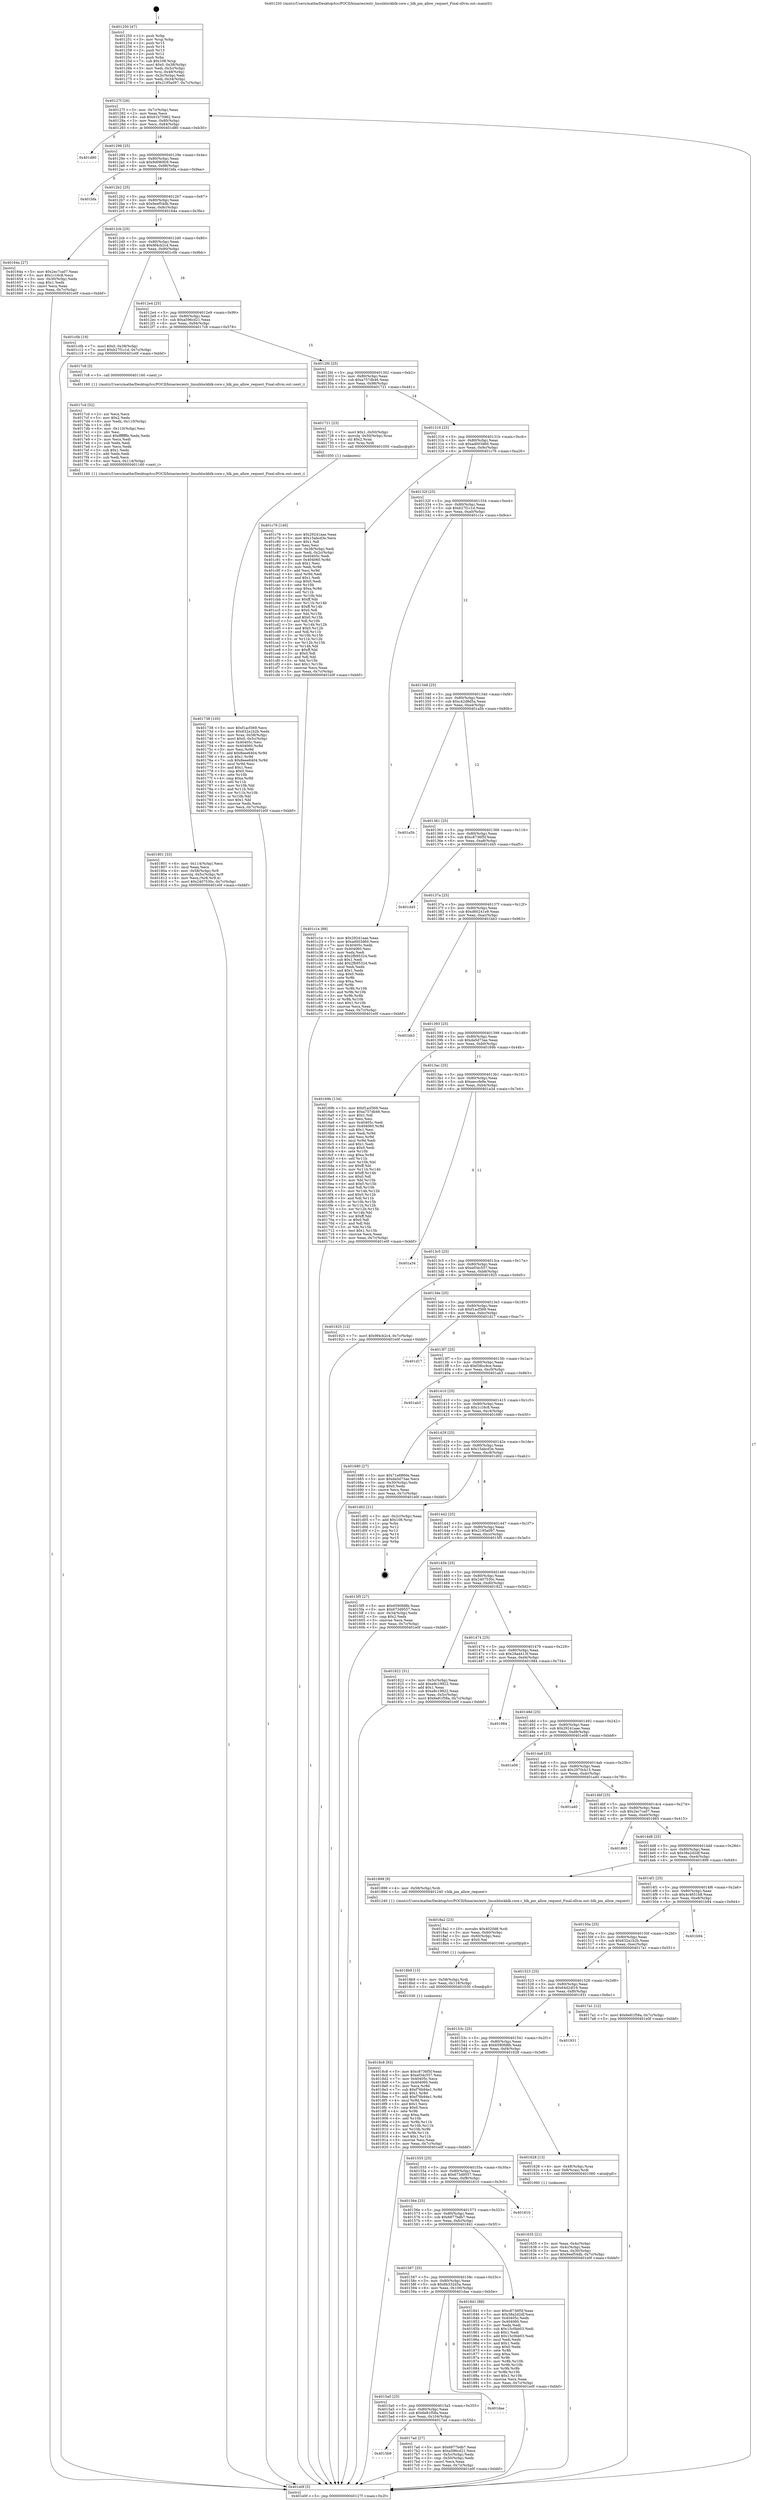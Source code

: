 digraph "0x401250" {
  label = "0x401250 (/mnt/c/Users/mathe/Desktop/tcc/POCII/binaries/extr_linuxblockblk-core.c_blk_pm_allow_request_Final-ollvm.out::main(0))"
  labelloc = "t"
  node[shape=record]

  Entry [label="",width=0.3,height=0.3,shape=circle,fillcolor=black,style=filled]
  "0x40127f" [label="{
     0x40127f [26]\l
     | [instrs]\l
     &nbsp;&nbsp;0x40127f \<+3\>: mov -0x7c(%rbp),%eax\l
     &nbsp;&nbsp;0x401282 \<+2\>: mov %eax,%ecx\l
     &nbsp;&nbsp;0x401284 \<+6\>: sub $0x91b75962,%ecx\l
     &nbsp;&nbsp;0x40128a \<+3\>: mov %eax,-0x80(%rbp)\l
     &nbsp;&nbsp;0x40128d \<+6\>: mov %ecx,-0x84(%rbp)\l
     &nbsp;&nbsp;0x401293 \<+6\>: je 0000000000401d80 \<main+0xb30\>\l
  }"]
  "0x401d80" [label="{
     0x401d80\l
  }", style=dashed]
  "0x401299" [label="{
     0x401299 [25]\l
     | [instrs]\l
     &nbsp;&nbsp;0x401299 \<+5\>: jmp 000000000040129e \<main+0x4e\>\l
     &nbsp;&nbsp;0x40129e \<+3\>: mov -0x80(%rbp),%eax\l
     &nbsp;&nbsp;0x4012a1 \<+5\>: sub $0x9d080fc9,%eax\l
     &nbsp;&nbsp;0x4012a6 \<+6\>: mov %eax,-0x88(%rbp)\l
     &nbsp;&nbsp;0x4012ac \<+6\>: je 0000000000401bfa \<main+0x9aa\>\l
  }"]
  Exit [label="",width=0.3,height=0.3,shape=circle,fillcolor=black,style=filled,peripheries=2]
  "0x401bfa" [label="{
     0x401bfa\l
  }", style=dashed]
  "0x4012b2" [label="{
     0x4012b2 [25]\l
     | [instrs]\l
     &nbsp;&nbsp;0x4012b2 \<+5\>: jmp 00000000004012b7 \<main+0x67\>\l
     &nbsp;&nbsp;0x4012b7 \<+3\>: mov -0x80(%rbp),%eax\l
     &nbsp;&nbsp;0x4012ba \<+5\>: sub $0x9eef54db,%eax\l
     &nbsp;&nbsp;0x4012bf \<+6\>: mov %eax,-0x8c(%rbp)\l
     &nbsp;&nbsp;0x4012c5 \<+6\>: je 000000000040164a \<main+0x3fa\>\l
  }"]
  "0x4018c8" [label="{
     0x4018c8 [93]\l
     | [instrs]\l
     &nbsp;&nbsp;0x4018c8 \<+5\>: mov $0xc8736f5f,%eax\l
     &nbsp;&nbsp;0x4018cd \<+5\>: mov $0xef34c557,%esi\l
     &nbsp;&nbsp;0x4018d2 \<+7\>: mov 0x40405c,%ecx\l
     &nbsp;&nbsp;0x4018d9 \<+7\>: mov 0x404060,%edx\l
     &nbsp;&nbsp;0x4018e0 \<+3\>: mov %ecx,%r8d\l
     &nbsp;&nbsp;0x4018e3 \<+7\>: sub $0xf76b94e1,%r8d\l
     &nbsp;&nbsp;0x4018ea \<+4\>: sub $0x1,%r8d\l
     &nbsp;&nbsp;0x4018ee \<+7\>: add $0xf76b94e1,%r8d\l
     &nbsp;&nbsp;0x4018f5 \<+4\>: imul %r8d,%ecx\l
     &nbsp;&nbsp;0x4018f9 \<+3\>: and $0x1,%ecx\l
     &nbsp;&nbsp;0x4018fc \<+3\>: cmp $0x0,%ecx\l
     &nbsp;&nbsp;0x4018ff \<+4\>: sete %r9b\l
     &nbsp;&nbsp;0x401903 \<+3\>: cmp $0xa,%edx\l
     &nbsp;&nbsp;0x401906 \<+4\>: setl %r10b\l
     &nbsp;&nbsp;0x40190a \<+3\>: mov %r9b,%r11b\l
     &nbsp;&nbsp;0x40190d \<+3\>: and %r10b,%r11b\l
     &nbsp;&nbsp;0x401910 \<+3\>: xor %r10b,%r9b\l
     &nbsp;&nbsp;0x401913 \<+3\>: or %r9b,%r11b\l
     &nbsp;&nbsp;0x401916 \<+4\>: test $0x1,%r11b\l
     &nbsp;&nbsp;0x40191a \<+3\>: cmovne %esi,%eax\l
     &nbsp;&nbsp;0x40191d \<+3\>: mov %eax,-0x7c(%rbp)\l
     &nbsp;&nbsp;0x401920 \<+5\>: jmp 0000000000401e0f \<main+0xbbf\>\l
  }"]
  "0x40164a" [label="{
     0x40164a [27]\l
     | [instrs]\l
     &nbsp;&nbsp;0x40164a \<+5\>: mov $0x2ec7ca07,%eax\l
     &nbsp;&nbsp;0x40164f \<+5\>: mov $0x1c16c8,%ecx\l
     &nbsp;&nbsp;0x401654 \<+3\>: mov -0x30(%rbp),%edx\l
     &nbsp;&nbsp;0x401657 \<+3\>: cmp $0x1,%edx\l
     &nbsp;&nbsp;0x40165a \<+3\>: cmovl %ecx,%eax\l
     &nbsp;&nbsp;0x40165d \<+3\>: mov %eax,-0x7c(%rbp)\l
     &nbsp;&nbsp;0x401660 \<+5\>: jmp 0000000000401e0f \<main+0xbbf\>\l
  }"]
  "0x4012cb" [label="{
     0x4012cb [25]\l
     | [instrs]\l
     &nbsp;&nbsp;0x4012cb \<+5\>: jmp 00000000004012d0 \<main+0x80\>\l
     &nbsp;&nbsp;0x4012d0 \<+3\>: mov -0x80(%rbp),%eax\l
     &nbsp;&nbsp;0x4012d3 \<+5\>: sub $0x9f4cb2c4,%eax\l
     &nbsp;&nbsp;0x4012d8 \<+6\>: mov %eax,-0x90(%rbp)\l
     &nbsp;&nbsp;0x4012de \<+6\>: je 0000000000401c0b \<main+0x9bb\>\l
  }"]
  "0x4018b9" [label="{
     0x4018b9 [15]\l
     | [instrs]\l
     &nbsp;&nbsp;0x4018b9 \<+4\>: mov -0x58(%rbp),%rdi\l
     &nbsp;&nbsp;0x4018bd \<+6\>: mov %eax,-0x118(%rbp)\l
     &nbsp;&nbsp;0x4018c3 \<+5\>: call 0000000000401030 \<free@plt\>\l
     | [calls]\l
     &nbsp;&nbsp;0x401030 \{1\} (unknown)\l
  }"]
  "0x401c0b" [label="{
     0x401c0b [19]\l
     | [instrs]\l
     &nbsp;&nbsp;0x401c0b \<+7\>: movl $0x0,-0x38(%rbp)\l
     &nbsp;&nbsp;0x401c12 \<+7\>: movl $0xb27f1c1d,-0x7c(%rbp)\l
     &nbsp;&nbsp;0x401c19 \<+5\>: jmp 0000000000401e0f \<main+0xbbf\>\l
  }"]
  "0x4012e4" [label="{
     0x4012e4 [25]\l
     | [instrs]\l
     &nbsp;&nbsp;0x4012e4 \<+5\>: jmp 00000000004012e9 \<main+0x99\>\l
     &nbsp;&nbsp;0x4012e9 \<+3\>: mov -0x80(%rbp),%eax\l
     &nbsp;&nbsp;0x4012ec \<+5\>: sub $0xa596cd21,%eax\l
     &nbsp;&nbsp;0x4012f1 \<+6\>: mov %eax,-0x94(%rbp)\l
     &nbsp;&nbsp;0x4012f7 \<+6\>: je 00000000004017c8 \<main+0x578\>\l
  }"]
  "0x4018a2" [label="{
     0x4018a2 [23]\l
     | [instrs]\l
     &nbsp;&nbsp;0x4018a2 \<+10\>: movabs $0x4020d6,%rdi\l
     &nbsp;&nbsp;0x4018ac \<+3\>: mov %eax,-0x60(%rbp)\l
     &nbsp;&nbsp;0x4018af \<+3\>: mov -0x60(%rbp),%esi\l
     &nbsp;&nbsp;0x4018b2 \<+2\>: mov $0x0,%al\l
     &nbsp;&nbsp;0x4018b4 \<+5\>: call 0000000000401040 \<printf@plt\>\l
     | [calls]\l
     &nbsp;&nbsp;0x401040 \{1\} (unknown)\l
  }"]
  "0x4017c8" [label="{
     0x4017c8 [5]\l
     | [instrs]\l
     &nbsp;&nbsp;0x4017c8 \<+5\>: call 0000000000401160 \<next_i\>\l
     | [calls]\l
     &nbsp;&nbsp;0x401160 \{1\} (/mnt/c/Users/mathe/Desktop/tcc/POCII/binaries/extr_linuxblockblk-core.c_blk_pm_allow_request_Final-ollvm.out::next_i)\l
  }"]
  "0x4012fd" [label="{
     0x4012fd [25]\l
     | [instrs]\l
     &nbsp;&nbsp;0x4012fd \<+5\>: jmp 0000000000401302 \<main+0xb2\>\l
     &nbsp;&nbsp;0x401302 \<+3\>: mov -0x80(%rbp),%eax\l
     &nbsp;&nbsp;0x401305 \<+5\>: sub $0xa757db46,%eax\l
     &nbsp;&nbsp;0x40130a \<+6\>: mov %eax,-0x98(%rbp)\l
     &nbsp;&nbsp;0x401310 \<+6\>: je 0000000000401721 \<main+0x4d1\>\l
  }"]
  "0x401801" [label="{
     0x401801 [33]\l
     | [instrs]\l
     &nbsp;&nbsp;0x401801 \<+6\>: mov -0x114(%rbp),%ecx\l
     &nbsp;&nbsp;0x401807 \<+3\>: imul %eax,%ecx\l
     &nbsp;&nbsp;0x40180a \<+4\>: mov -0x58(%rbp),%r8\l
     &nbsp;&nbsp;0x40180e \<+4\>: movslq -0x5c(%rbp),%r9\l
     &nbsp;&nbsp;0x401812 \<+4\>: mov %ecx,(%r8,%r9,4)\l
     &nbsp;&nbsp;0x401816 \<+7\>: movl $0x2407530c,-0x7c(%rbp)\l
     &nbsp;&nbsp;0x40181d \<+5\>: jmp 0000000000401e0f \<main+0xbbf\>\l
  }"]
  "0x401721" [label="{
     0x401721 [23]\l
     | [instrs]\l
     &nbsp;&nbsp;0x401721 \<+7\>: movl $0x1,-0x50(%rbp)\l
     &nbsp;&nbsp;0x401728 \<+4\>: movslq -0x50(%rbp),%rax\l
     &nbsp;&nbsp;0x40172c \<+4\>: shl $0x2,%rax\l
     &nbsp;&nbsp;0x401730 \<+3\>: mov %rax,%rdi\l
     &nbsp;&nbsp;0x401733 \<+5\>: call 0000000000401050 \<malloc@plt\>\l
     | [calls]\l
     &nbsp;&nbsp;0x401050 \{1\} (unknown)\l
  }"]
  "0x401316" [label="{
     0x401316 [25]\l
     | [instrs]\l
     &nbsp;&nbsp;0x401316 \<+5\>: jmp 000000000040131b \<main+0xcb\>\l
     &nbsp;&nbsp;0x40131b \<+3\>: mov -0x80(%rbp),%eax\l
     &nbsp;&nbsp;0x40131e \<+5\>: sub $0xad003d60,%eax\l
     &nbsp;&nbsp;0x401323 \<+6\>: mov %eax,-0x9c(%rbp)\l
     &nbsp;&nbsp;0x401329 \<+6\>: je 0000000000401c76 \<main+0xa26\>\l
  }"]
  "0x4017cd" [label="{
     0x4017cd [52]\l
     | [instrs]\l
     &nbsp;&nbsp;0x4017cd \<+2\>: xor %ecx,%ecx\l
     &nbsp;&nbsp;0x4017cf \<+5\>: mov $0x2,%edx\l
     &nbsp;&nbsp;0x4017d4 \<+6\>: mov %edx,-0x110(%rbp)\l
     &nbsp;&nbsp;0x4017da \<+1\>: cltd\l
     &nbsp;&nbsp;0x4017db \<+6\>: mov -0x110(%rbp),%esi\l
     &nbsp;&nbsp;0x4017e1 \<+2\>: idiv %esi\l
     &nbsp;&nbsp;0x4017e3 \<+6\>: imul $0xfffffffe,%edx,%edx\l
     &nbsp;&nbsp;0x4017e9 \<+2\>: mov %ecx,%edi\l
     &nbsp;&nbsp;0x4017eb \<+2\>: sub %edx,%edi\l
     &nbsp;&nbsp;0x4017ed \<+2\>: mov %ecx,%edx\l
     &nbsp;&nbsp;0x4017ef \<+3\>: sub $0x1,%edx\l
     &nbsp;&nbsp;0x4017f2 \<+2\>: add %edx,%edi\l
     &nbsp;&nbsp;0x4017f4 \<+2\>: sub %edi,%ecx\l
     &nbsp;&nbsp;0x4017f6 \<+6\>: mov %ecx,-0x114(%rbp)\l
     &nbsp;&nbsp;0x4017fc \<+5\>: call 0000000000401160 \<next_i\>\l
     | [calls]\l
     &nbsp;&nbsp;0x401160 \{1\} (/mnt/c/Users/mathe/Desktop/tcc/POCII/binaries/extr_linuxblockblk-core.c_blk_pm_allow_request_Final-ollvm.out::next_i)\l
  }"]
  "0x401c76" [label="{
     0x401c76 [140]\l
     | [instrs]\l
     &nbsp;&nbsp;0x401c76 \<+5\>: mov $0x29241aae,%eax\l
     &nbsp;&nbsp;0x401c7b \<+5\>: mov $0x15abcd3e,%ecx\l
     &nbsp;&nbsp;0x401c80 \<+2\>: mov $0x1,%dl\l
     &nbsp;&nbsp;0x401c82 \<+2\>: xor %esi,%esi\l
     &nbsp;&nbsp;0x401c84 \<+3\>: mov -0x38(%rbp),%edi\l
     &nbsp;&nbsp;0x401c87 \<+3\>: mov %edi,-0x2c(%rbp)\l
     &nbsp;&nbsp;0x401c8a \<+7\>: mov 0x40405c,%edi\l
     &nbsp;&nbsp;0x401c91 \<+8\>: mov 0x404060,%r8d\l
     &nbsp;&nbsp;0x401c99 \<+3\>: sub $0x1,%esi\l
     &nbsp;&nbsp;0x401c9c \<+3\>: mov %edi,%r9d\l
     &nbsp;&nbsp;0x401c9f \<+3\>: add %esi,%r9d\l
     &nbsp;&nbsp;0x401ca2 \<+4\>: imul %r9d,%edi\l
     &nbsp;&nbsp;0x401ca6 \<+3\>: and $0x1,%edi\l
     &nbsp;&nbsp;0x401ca9 \<+3\>: cmp $0x0,%edi\l
     &nbsp;&nbsp;0x401cac \<+4\>: sete %r10b\l
     &nbsp;&nbsp;0x401cb0 \<+4\>: cmp $0xa,%r8d\l
     &nbsp;&nbsp;0x401cb4 \<+4\>: setl %r11b\l
     &nbsp;&nbsp;0x401cb8 \<+3\>: mov %r10b,%bl\l
     &nbsp;&nbsp;0x401cbb \<+3\>: xor $0xff,%bl\l
     &nbsp;&nbsp;0x401cbe \<+3\>: mov %r11b,%r14b\l
     &nbsp;&nbsp;0x401cc1 \<+4\>: xor $0xff,%r14b\l
     &nbsp;&nbsp;0x401cc5 \<+3\>: xor $0x0,%dl\l
     &nbsp;&nbsp;0x401cc8 \<+3\>: mov %bl,%r15b\l
     &nbsp;&nbsp;0x401ccb \<+4\>: and $0x0,%r15b\l
     &nbsp;&nbsp;0x401ccf \<+3\>: and %dl,%r10b\l
     &nbsp;&nbsp;0x401cd2 \<+3\>: mov %r14b,%r12b\l
     &nbsp;&nbsp;0x401cd5 \<+4\>: and $0x0,%r12b\l
     &nbsp;&nbsp;0x401cd9 \<+3\>: and %dl,%r11b\l
     &nbsp;&nbsp;0x401cdc \<+3\>: or %r10b,%r15b\l
     &nbsp;&nbsp;0x401cdf \<+3\>: or %r11b,%r12b\l
     &nbsp;&nbsp;0x401ce2 \<+3\>: xor %r12b,%r15b\l
     &nbsp;&nbsp;0x401ce5 \<+3\>: or %r14b,%bl\l
     &nbsp;&nbsp;0x401ce8 \<+3\>: xor $0xff,%bl\l
     &nbsp;&nbsp;0x401ceb \<+3\>: or $0x0,%dl\l
     &nbsp;&nbsp;0x401cee \<+2\>: and %dl,%bl\l
     &nbsp;&nbsp;0x401cf0 \<+3\>: or %bl,%r15b\l
     &nbsp;&nbsp;0x401cf3 \<+4\>: test $0x1,%r15b\l
     &nbsp;&nbsp;0x401cf7 \<+3\>: cmovne %ecx,%eax\l
     &nbsp;&nbsp;0x401cfa \<+3\>: mov %eax,-0x7c(%rbp)\l
     &nbsp;&nbsp;0x401cfd \<+5\>: jmp 0000000000401e0f \<main+0xbbf\>\l
  }"]
  "0x40132f" [label="{
     0x40132f [25]\l
     | [instrs]\l
     &nbsp;&nbsp;0x40132f \<+5\>: jmp 0000000000401334 \<main+0xe4\>\l
     &nbsp;&nbsp;0x401334 \<+3\>: mov -0x80(%rbp),%eax\l
     &nbsp;&nbsp;0x401337 \<+5\>: sub $0xb27f1c1d,%eax\l
     &nbsp;&nbsp;0x40133c \<+6\>: mov %eax,-0xa0(%rbp)\l
     &nbsp;&nbsp;0x401342 \<+6\>: je 0000000000401c1e \<main+0x9ce\>\l
  }"]
  "0x4015b9" [label="{
     0x4015b9\l
  }", style=dashed]
  "0x401c1e" [label="{
     0x401c1e [88]\l
     | [instrs]\l
     &nbsp;&nbsp;0x401c1e \<+5\>: mov $0x29241aae,%eax\l
     &nbsp;&nbsp;0x401c23 \<+5\>: mov $0xad003d60,%ecx\l
     &nbsp;&nbsp;0x401c28 \<+7\>: mov 0x40405c,%edx\l
     &nbsp;&nbsp;0x401c2f \<+7\>: mov 0x404060,%esi\l
     &nbsp;&nbsp;0x401c36 \<+2\>: mov %edx,%edi\l
     &nbsp;&nbsp;0x401c38 \<+6\>: sub $0x2fb95324,%edi\l
     &nbsp;&nbsp;0x401c3e \<+3\>: sub $0x1,%edi\l
     &nbsp;&nbsp;0x401c41 \<+6\>: add $0x2fb95324,%edi\l
     &nbsp;&nbsp;0x401c47 \<+3\>: imul %edi,%edx\l
     &nbsp;&nbsp;0x401c4a \<+3\>: and $0x1,%edx\l
     &nbsp;&nbsp;0x401c4d \<+3\>: cmp $0x0,%edx\l
     &nbsp;&nbsp;0x401c50 \<+4\>: sete %r8b\l
     &nbsp;&nbsp;0x401c54 \<+3\>: cmp $0xa,%esi\l
     &nbsp;&nbsp;0x401c57 \<+4\>: setl %r9b\l
     &nbsp;&nbsp;0x401c5b \<+3\>: mov %r8b,%r10b\l
     &nbsp;&nbsp;0x401c5e \<+3\>: and %r9b,%r10b\l
     &nbsp;&nbsp;0x401c61 \<+3\>: xor %r9b,%r8b\l
     &nbsp;&nbsp;0x401c64 \<+3\>: or %r8b,%r10b\l
     &nbsp;&nbsp;0x401c67 \<+4\>: test $0x1,%r10b\l
     &nbsp;&nbsp;0x401c6b \<+3\>: cmovne %ecx,%eax\l
     &nbsp;&nbsp;0x401c6e \<+3\>: mov %eax,-0x7c(%rbp)\l
     &nbsp;&nbsp;0x401c71 \<+5\>: jmp 0000000000401e0f \<main+0xbbf\>\l
  }"]
  "0x401348" [label="{
     0x401348 [25]\l
     | [instrs]\l
     &nbsp;&nbsp;0x401348 \<+5\>: jmp 000000000040134d \<main+0xfd\>\l
     &nbsp;&nbsp;0x40134d \<+3\>: mov -0x80(%rbp),%eax\l
     &nbsp;&nbsp;0x401350 \<+5\>: sub $0xc42d8d5a,%eax\l
     &nbsp;&nbsp;0x401355 \<+6\>: mov %eax,-0xa4(%rbp)\l
     &nbsp;&nbsp;0x40135b \<+6\>: je 0000000000401a5b \<main+0x80b\>\l
  }"]
  "0x4017ad" [label="{
     0x4017ad [27]\l
     | [instrs]\l
     &nbsp;&nbsp;0x4017ad \<+5\>: mov $0x6877bdb7,%eax\l
     &nbsp;&nbsp;0x4017b2 \<+5\>: mov $0xa596cd21,%ecx\l
     &nbsp;&nbsp;0x4017b7 \<+3\>: mov -0x5c(%rbp),%edx\l
     &nbsp;&nbsp;0x4017ba \<+3\>: cmp -0x50(%rbp),%edx\l
     &nbsp;&nbsp;0x4017bd \<+3\>: cmovl %ecx,%eax\l
     &nbsp;&nbsp;0x4017c0 \<+3\>: mov %eax,-0x7c(%rbp)\l
     &nbsp;&nbsp;0x4017c3 \<+5\>: jmp 0000000000401e0f \<main+0xbbf\>\l
  }"]
  "0x401a5b" [label="{
     0x401a5b\l
  }", style=dashed]
  "0x401361" [label="{
     0x401361 [25]\l
     | [instrs]\l
     &nbsp;&nbsp;0x401361 \<+5\>: jmp 0000000000401366 \<main+0x116\>\l
     &nbsp;&nbsp;0x401366 \<+3\>: mov -0x80(%rbp),%eax\l
     &nbsp;&nbsp;0x401369 \<+5\>: sub $0xc8736f5f,%eax\l
     &nbsp;&nbsp;0x40136e \<+6\>: mov %eax,-0xa8(%rbp)\l
     &nbsp;&nbsp;0x401374 \<+6\>: je 0000000000401d45 \<main+0xaf5\>\l
  }"]
  "0x4015a0" [label="{
     0x4015a0 [25]\l
     | [instrs]\l
     &nbsp;&nbsp;0x4015a0 \<+5\>: jmp 00000000004015a5 \<main+0x355\>\l
     &nbsp;&nbsp;0x4015a5 \<+3\>: mov -0x80(%rbp),%eax\l
     &nbsp;&nbsp;0x4015a8 \<+5\>: sub $0x6e81f58a,%eax\l
     &nbsp;&nbsp;0x4015ad \<+6\>: mov %eax,-0x104(%rbp)\l
     &nbsp;&nbsp;0x4015b3 \<+6\>: je 00000000004017ad \<main+0x55d\>\l
  }"]
  "0x401d45" [label="{
     0x401d45\l
  }", style=dashed]
  "0x40137a" [label="{
     0x40137a [25]\l
     | [instrs]\l
     &nbsp;&nbsp;0x40137a \<+5\>: jmp 000000000040137f \<main+0x12f\>\l
     &nbsp;&nbsp;0x40137f \<+3\>: mov -0x80(%rbp),%eax\l
     &nbsp;&nbsp;0x401382 \<+5\>: sub $0xd60241e9,%eax\l
     &nbsp;&nbsp;0x401387 \<+6\>: mov %eax,-0xac(%rbp)\l
     &nbsp;&nbsp;0x40138d \<+6\>: je 0000000000401bb3 \<main+0x963\>\l
  }"]
  "0x401dae" [label="{
     0x401dae\l
  }", style=dashed]
  "0x401bb3" [label="{
     0x401bb3\l
  }", style=dashed]
  "0x401393" [label="{
     0x401393 [25]\l
     | [instrs]\l
     &nbsp;&nbsp;0x401393 \<+5\>: jmp 0000000000401398 \<main+0x148\>\l
     &nbsp;&nbsp;0x401398 \<+3\>: mov -0x80(%rbp),%eax\l
     &nbsp;&nbsp;0x40139b \<+5\>: sub $0xda5d73ae,%eax\l
     &nbsp;&nbsp;0x4013a0 \<+6\>: mov %eax,-0xb0(%rbp)\l
     &nbsp;&nbsp;0x4013a6 \<+6\>: je 000000000040169b \<main+0x44b\>\l
  }"]
  "0x401587" [label="{
     0x401587 [25]\l
     | [instrs]\l
     &nbsp;&nbsp;0x401587 \<+5\>: jmp 000000000040158c \<main+0x33c\>\l
     &nbsp;&nbsp;0x40158c \<+3\>: mov -0x80(%rbp),%eax\l
     &nbsp;&nbsp;0x40158f \<+5\>: sub $0x6b332d3a,%eax\l
     &nbsp;&nbsp;0x401594 \<+6\>: mov %eax,-0x100(%rbp)\l
     &nbsp;&nbsp;0x40159a \<+6\>: je 0000000000401dae \<main+0xb5e\>\l
  }"]
  "0x40169b" [label="{
     0x40169b [134]\l
     | [instrs]\l
     &nbsp;&nbsp;0x40169b \<+5\>: mov $0xf1acf369,%eax\l
     &nbsp;&nbsp;0x4016a0 \<+5\>: mov $0xa757db46,%ecx\l
     &nbsp;&nbsp;0x4016a5 \<+2\>: mov $0x1,%dl\l
     &nbsp;&nbsp;0x4016a7 \<+2\>: xor %esi,%esi\l
     &nbsp;&nbsp;0x4016a9 \<+7\>: mov 0x40405c,%edi\l
     &nbsp;&nbsp;0x4016b0 \<+8\>: mov 0x404060,%r8d\l
     &nbsp;&nbsp;0x4016b8 \<+3\>: sub $0x1,%esi\l
     &nbsp;&nbsp;0x4016bb \<+3\>: mov %edi,%r9d\l
     &nbsp;&nbsp;0x4016be \<+3\>: add %esi,%r9d\l
     &nbsp;&nbsp;0x4016c1 \<+4\>: imul %r9d,%edi\l
     &nbsp;&nbsp;0x4016c5 \<+3\>: and $0x1,%edi\l
     &nbsp;&nbsp;0x4016c8 \<+3\>: cmp $0x0,%edi\l
     &nbsp;&nbsp;0x4016cb \<+4\>: sete %r10b\l
     &nbsp;&nbsp;0x4016cf \<+4\>: cmp $0xa,%r8d\l
     &nbsp;&nbsp;0x4016d3 \<+4\>: setl %r11b\l
     &nbsp;&nbsp;0x4016d7 \<+3\>: mov %r10b,%bl\l
     &nbsp;&nbsp;0x4016da \<+3\>: xor $0xff,%bl\l
     &nbsp;&nbsp;0x4016dd \<+3\>: mov %r11b,%r14b\l
     &nbsp;&nbsp;0x4016e0 \<+4\>: xor $0xff,%r14b\l
     &nbsp;&nbsp;0x4016e4 \<+3\>: xor $0x0,%dl\l
     &nbsp;&nbsp;0x4016e7 \<+3\>: mov %bl,%r15b\l
     &nbsp;&nbsp;0x4016ea \<+4\>: and $0x0,%r15b\l
     &nbsp;&nbsp;0x4016ee \<+3\>: and %dl,%r10b\l
     &nbsp;&nbsp;0x4016f1 \<+3\>: mov %r14b,%r12b\l
     &nbsp;&nbsp;0x4016f4 \<+4\>: and $0x0,%r12b\l
     &nbsp;&nbsp;0x4016f8 \<+3\>: and %dl,%r11b\l
     &nbsp;&nbsp;0x4016fb \<+3\>: or %r10b,%r15b\l
     &nbsp;&nbsp;0x4016fe \<+3\>: or %r11b,%r12b\l
     &nbsp;&nbsp;0x401701 \<+3\>: xor %r12b,%r15b\l
     &nbsp;&nbsp;0x401704 \<+3\>: or %r14b,%bl\l
     &nbsp;&nbsp;0x401707 \<+3\>: xor $0xff,%bl\l
     &nbsp;&nbsp;0x40170a \<+3\>: or $0x0,%dl\l
     &nbsp;&nbsp;0x40170d \<+2\>: and %dl,%bl\l
     &nbsp;&nbsp;0x40170f \<+3\>: or %bl,%r15b\l
     &nbsp;&nbsp;0x401712 \<+4\>: test $0x1,%r15b\l
     &nbsp;&nbsp;0x401716 \<+3\>: cmovne %ecx,%eax\l
     &nbsp;&nbsp;0x401719 \<+3\>: mov %eax,-0x7c(%rbp)\l
     &nbsp;&nbsp;0x40171c \<+5\>: jmp 0000000000401e0f \<main+0xbbf\>\l
  }"]
  "0x4013ac" [label="{
     0x4013ac [25]\l
     | [instrs]\l
     &nbsp;&nbsp;0x4013ac \<+5\>: jmp 00000000004013b1 \<main+0x161\>\l
     &nbsp;&nbsp;0x4013b1 \<+3\>: mov -0x80(%rbp),%eax\l
     &nbsp;&nbsp;0x4013b4 \<+5\>: sub $0xeeccfe9e,%eax\l
     &nbsp;&nbsp;0x4013b9 \<+6\>: mov %eax,-0xb4(%rbp)\l
     &nbsp;&nbsp;0x4013bf \<+6\>: je 0000000000401a34 \<main+0x7e4\>\l
  }"]
  "0x401841" [label="{
     0x401841 [88]\l
     | [instrs]\l
     &nbsp;&nbsp;0x401841 \<+5\>: mov $0xc8736f5f,%eax\l
     &nbsp;&nbsp;0x401846 \<+5\>: mov $0x38a2d2df,%ecx\l
     &nbsp;&nbsp;0x40184b \<+7\>: mov 0x40405c,%edx\l
     &nbsp;&nbsp;0x401852 \<+7\>: mov 0x404060,%esi\l
     &nbsp;&nbsp;0x401859 \<+2\>: mov %edx,%edi\l
     &nbsp;&nbsp;0x40185b \<+6\>: sub $0x15c0bb03,%edi\l
     &nbsp;&nbsp;0x401861 \<+3\>: sub $0x1,%edi\l
     &nbsp;&nbsp;0x401864 \<+6\>: add $0x15c0bb03,%edi\l
     &nbsp;&nbsp;0x40186a \<+3\>: imul %edi,%edx\l
     &nbsp;&nbsp;0x40186d \<+3\>: and $0x1,%edx\l
     &nbsp;&nbsp;0x401870 \<+3\>: cmp $0x0,%edx\l
     &nbsp;&nbsp;0x401873 \<+4\>: sete %r8b\l
     &nbsp;&nbsp;0x401877 \<+3\>: cmp $0xa,%esi\l
     &nbsp;&nbsp;0x40187a \<+4\>: setl %r9b\l
     &nbsp;&nbsp;0x40187e \<+3\>: mov %r8b,%r10b\l
     &nbsp;&nbsp;0x401881 \<+3\>: and %r9b,%r10b\l
     &nbsp;&nbsp;0x401884 \<+3\>: xor %r9b,%r8b\l
     &nbsp;&nbsp;0x401887 \<+3\>: or %r8b,%r10b\l
     &nbsp;&nbsp;0x40188a \<+4\>: test $0x1,%r10b\l
     &nbsp;&nbsp;0x40188e \<+3\>: cmovne %ecx,%eax\l
     &nbsp;&nbsp;0x401891 \<+3\>: mov %eax,-0x7c(%rbp)\l
     &nbsp;&nbsp;0x401894 \<+5\>: jmp 0000000000401e0f \<main+0xbbf\>\l
  }"]
  "0x401a34" [label="{
     0x401a34\l
  }", style=dashed]
  "0x4013c5" [label="{
     0x4013c5 [25]\l
     | [instrs]\l
     &nbsp;&nbsp;0x4013c5 \<+5\>: jmp 00000000004013ca \<main+0x17a\>\l
     &nbsp;&nbsp;0x4013ca \<+3\>: mov -0x80(%rbp),%eax\l
     &nbsp;&nbsp;0x4013cd \<+5\>: sub $0xef34c557,%eax\l
     &nbsp;&nbsp;0x4013d2 \<+6\>: mov %eax,-0xb8(%rbp)\l
     &nbsp;&nbsp;0x4013d8 \<+6\>: je 0000000000401925 \<main+0x6d5\>\l
  }"]
  "0x40156e" [label="{
     0x40156e [25]\l
     | [instrs]\l
     &nbsp;&nbsp;0x40156e \<+5\>: jmp 0000000000401573 \<main+0x323\>\l
     &nbsp;&nbsp;0x401573 \<+3\>: mov -0x80(%rbp),%eax\l
     &nbsp;&nbsp;0x401576 \<+5\>: sub $0x6877bdb7,%eax\l
     &nbsp;&nbsp;0x40157b \<+6\>: mov %eax,-0xfc(%rbp)\l
     &nbsp;&nbsp;0x401581 \<+6\>: je 0000000000401841 \<main+0x5f1\>\l
  }"]
  "0x401925" [label="{
     0x401925 [12]\l
     | [instrs]\l
     &nbsp;&nbsp;0x401925 \<+7\>: movl $0x9f4cb2c4,-0x7c(%rbp)\l
     &nbsp;&nbsp;0x40192c \<+5\>: jmp 0000000000401e0f \<main+0xbbf\>\l
  }"]
  "0x4013de" [label="{
     0x4013de [25]\l
     | [instrs]\l
     &nbsp;&nbsp;0x4013de \<+5\>: jmp 00000000004013e3 \<main+0x193\>\l
     &nbsp;&nbsp;0x4013e3 \<+3\>: mov -0x80(%rbp),%eax\l
     &nbsp;&nbsp;0x4013e6 \<+5\>: sub $0xf1acf369,%eax\l
     &nbsp;&nbsp;0x4013eb \<+6\>: mov %eax,-0xbc(%rbp)\l
     &nbsp;&nbsp;0x4013f1 \<+6\>: je 0000000000401d17 \<main+0xac7\>\l
  }"]
  "0x401610" [label="{
     0x401610\l
  }", style=dashed]
  "0x401d17" [label="{
     0x401d17\l
  }", style=dashed]
  "0x4013f7" [label="{
     0x4013f7 [25]\l
     | [instrs]\l
     &nbsp;&nbsp;0x4013f7 \<+5\>: jmp 00000000004013fc \<main+0x1ac\>\l
     &nbsp;&nbsp;0x4013fc \<+3\>: mov -0x80(%rbp),%eax\l
     &nbsp;&nbsp;0x4013ff \<+5\>: sub $0xf38cc8ce,%eax\l
     &nbsp;&nbsp;0x401404 \<+6\>: mov %eax,-0xc0(%rbp)\l
     &nbsp;&nbsp;0x40140a \<+6\>: je 0000000000401ab3 \<main+0x863\>\l
  }"]
  "0x401738" [label="{
     0x401738 [105]\l
     | [instrs]\l
     &nbsp;&nbsp;0x401738 \<+5\>: mov $0xf1acf369,%ecx\l
     &nbsp;&nbsp;0x40173d \<+5\>: mov $0x632a1b2b,%edx\l
     &nbsp;&nbsp;0x401742 \<+4\>: mov %rax,-0x58(%rbp)\l
     &nbsp;&nbsp;0x401746 \<+7\>: movl $0x0,-0x5c(%rbp)\l
     &nbsp;&nbsp;0x40174d \<+7\>: mov 0x40405c,%esi\l
     &nbsp;&nbsp;0x401754 \<+8\>: mov 0x404060,%r8d\l
     &nbsp;&nbsp;0x40175c \<+3\>: mov %esi,%r9d\l
     &nbsp;&nbsp;0x40175f \<+7\>: add $0x8eee6404,%r9d\l
     &nbsp;&nbsp;0x401766 \<+4\>: sub $0x1,%r9d\l
     &nbsp;&nbsp;0x40176a \<+7\>: sub $0x8eee6404,%r9d\l
     &nbsp;&nbsp;0x401771 \<+4\>: imul %r9d,%esi\l
     &nbsp;&nbsp;0x401775 \<+3\>: and $0x1,%esi\l
     &nbsp;&nbsp;0x401778 \<+3\>: cmp $0x0,%esi\l
     &nbsp;&nbsp;0x40177b \<+4\>: sete %r10b\l
     &nbsp;&nbsp;0x40177f \<+4\>: cmp $0xa,%r8d\l
     &nbsp;&nbsp;0x401783 \<+4\>: setl %r11b\l
     &nbsp;&nbsp;0x401787 \<+3\>: mov %r10b,%bl\l
     &nbsp;&nbsp;0x40178a \<+3\>: and %r11b,%bl\l
     &nbsp;&nbsp;0x40178d \<+3\>: xor %r11b,%r10b\l
     &nbsp;&nbsp;0x401790 \<+3\>: or %r10b,%bl\l
     &nbsp;&nbsp;0x401793 \<+3\>: test $0x1,%bl\l
     &nbsp;&nbsp;0x401796 \<+3\>: cmovne %edx,%ecx\l
     &nbsp;&nbsp;0x401799 \<+3\>: mov %ecx,-0x7c(%rbp)\l
     &nbsp;&nbsp;0x40179c \<+5\>: jmp 0000000000401e0f \<main+0xbbf\>\l
  }"]
  "0x401ab3" [label="{
     0x401ab3\l
  }", style=dashed]
  "0x401410" [label="{
     0x401410 [25]\l
     | [instrs]\l
     &nbsp;&nbsp;0x401410 \<+5\>: jmp 0000000000401415 \<main+0x1c5\>\l
     &nbsp;&nbsp;0x401415 \<+3\>: mov -0x80(%rbp),%eax\l
     &nbsp;&nbsp;0x401418 \<+5\>: sub $0x1c16c8,%eax\l
     &nbsp;&nbsp;0x40141d \<+6\>: mov %eax,-0xc4(%rbp)\l
     &nbsp;&nbsp;0x401423 \<+6\>: je 0000000000401680 \<main+0x430\>\l
  }"]
  "0x401635" [label="{
     0x401635 [21]\l
     | [instrs]\l
     &nbsp;&nbsp;0x401635 \<+3\>: mov %eax,-0x4c(%rbp)\l
     &nbsp;&nbsp;0x401638 \<+3\>: mov -0x4c(%rbp),%eax\l
     &nbsp;&nbsp;0x40163b \<+3\>: mov %eax,-0x30(%rbp)\l
     &nbsp;&nbsp;0x40163e \<+7\>: movl $0x9eef54db,-0x7c(%rbp)\l
     &nbsp;&nbsp;0x401645 \<+5\>: jmp 0000000000401e0f \<main+0xbbf\>\l
  }"]
  "0x401680" [label="{
     0x401680 [27]\l
     | [instrs]\l
     &nbsp;&nbsp;0x401680 \<+5\>: mov $0x71e6860e,%eax\l
     &nbsp;&nbsp;0x401685 \<+5\>: mov $0xda5d73ae,%ecx\l
     &nbsp;&nbsp;0x40168a \<+3\>: mov -0x30(%rbp),%edx\l
     &nbsp;&nbsp;0x40168d \<+3\>: cmp $0x0,%edx\l
     &nbsp;&nbsp;0x401690 \<+3\>: cmove %ecx,%eax\l
     &nbsp;&nbsp;0x401693 \<+3\>: mov %eax,-0x7c(%rbp)\l
     &nbsp;&nbsp;0x401696 \<+5\>: jmp 0000000000401e0f \<main+0xbbf\>\l
  }"]
  "0x401429" [label="{
     0x401429 [25]\l
     | [instrs]\l
     &nbsp;&nbsp;0x401429 \<+5\>: jmp 000000000040142e \<main+0x1de\>\l
     &nbsp;&nbsp;0x40142e \<+3\>: mov -0x80(%rbp),%eax\l
     &nbsp;&nbsp;0x401431 \<+5\>: sub $0x15abcd3e,%eax\l
     &nbsp;&nbsp;0x401436 \<+6\>: mov %eax,-0xc8(%rbp)\l
     &nbsp;&nbsp;0x40143c \<+6\>: je 0000000000401d02 \<main+0xab2\>\l
  }"]
  "0x401555" [label="{
     0x401555 [25]\l
     | [instrs]\l
     &nbsp;&nbsp;0x401555 \<+5\>: jmp 000000000040155a \<main+0x30a\>\l
     &nbsp;&nbsp;0x40155a \<+3\>: mov -0x80(%rbp),%eax\l
     &nbsp;&nbsp;0x40155d \<+5\>: sub $0x673d9557,%eax\l
     &nbsp;&nbsp;0x401562 \<+6\>: mov %eax,-0xf8(%rbp)\l
     &nbsp;&nbsp;0x401568 \<+6\>: je 0000000000401610 \<main+0x3c0\>\l
  }"]
  "0x401d02" [label="{
     0x401d02 [21]\l
     | [instrs]\l
     &nbsp;&nbsp;0x401d02 \<+3\>: mov -0x2c(%rbp),%eax\l
     &nbsp;&nbsp;0x401d05 \<+7\>: add $0x108,%rsp\l
     &nbsp;&nbsp;0x401d0c \<+1\>: pop %rbx\l
     &nbsp;&nbsp;0x401d0d \<+2\>: pop %r12\l
     &nbsp;&nbsp;0x401d0f \<+2\>: pop %r13\l
     &nbsp;&nbsp;0x401d11 \<+2\>: pop %r14\l
     &nbsp;&nbsp;0x401d13 \<+2\>: pop %r15\l
     &nbsp;&nbsp;0x401d15 \<+1\>: pop %rbp\l
     &nbsp;&nbsp;0x401d16 \<+1\>: ret\l
  }"]
  "0x401442" [label="{
     0x401442 [25]\l
     | [instrs]\l
     &nbsp;&nbsp;0x401442 \<+5\>: jmp 0000000000401447 \<main+0x1f7\>\l
     &nbsp;&nbsp;0x401447 \<+3\>: mov -0x80(%rbp),%eax\l
     &nbsp;&nbsp;0x40144a \<+5\>: sub $0x2195a097,%eax\l
     &nbsp;&nbsp;0x40144f \<+6\>: mov %eax,-0xcc(%rbp)\l
     &nbsp;&nbsp;0x401455 \<+6\>: je 00000000004015f5 \<main+0x3a5\>\l
  }"]
  "0x401628" [label="{
     0x401628 [13]\l
     | [instrs]\l
     &nbsp;&nbsp;0x401628 \<+4\>: mov -0x48(%rbp),%rax\l
     &nbsp;&nbsp;0x40162c \<+4\>: mov 0x8(%rax),%rdi\l
     &nbsp;&nbsp;0x401630 \<+5\>: call 0000000000401060 \<atoi@plt\>\l
     | [calls]\l
     &nbsp;&nbsp;0x401060 \{1\} (unknown)\l
  }"]
  "0x4015f5" [label="{
     0x4015f5 [27]\l
     | [instrs]\l
     &nbsp;&nbsp;0x4015f5 \<+5\>: mov $0x6590fd8b,%eax\l
     &nbsp;&nbsp;0x4015fa \<+5\>: mov $0x673d9557,%ecx\l
     &nbsp;&nbsp;0x4015ff \<+3\>: mov -0x34(%rbp),%edx\l
     &nbsp;&nbsp;0x401602 \<+3\>: cmp $0x2,%edx\l
     &nbsp;&nbsp;0x401605 \<+3\>: cmovne %ecx,%eax\l
     &nbsp;&nbsp;0x401608 \<+3\>: mov %eax,-0x7c(%rbp)\l
     &nbsp;&nbsp;0x40160b \<+5\>: jmp 0000000000401e0f \<main+0xbbf\>\l
  }"]
  "0x40145b" [label="{
     0x40145b [25]\l
     | [instrs]\l
     &nbsp;&nbsp;0x40145b \<+5\>: jmp 0000000000401460 \<main+0x210\>\l
     &nbsp;&nbsp;0x401460 \<+3\>: mov -0x80(%rbp),%eax\l
     &nbsp;&nbsp;0x401463 \<+5\>: sub $0x2407530c,%eax\l
     &nbsp;&nbsp;0x401468 \<+6\>: mov %eax,-0xd0(%rbp)\l
     &nbsp;&nbsp;0x40146e \<+6\>: je 0000000000401822 \<main+0x5d2\>\l
  }"]
  "0x401e0f" [label="{
     0x401e0f [5]\l
     | [instrs]\l
     &nbsp;&nbsp;0x401e0f \<+5\>: jmp 000000000040127f \<main+0x2f\>\l
  }"]
  "0x401250" [label="{
     0x401250 [47]\l
     | [instrs]\l
     &nbsp;&nbsp;0x401250 \<+1\>: push %rbp\l
     &nbsp;&nbsp;0x401251 \<+3\>: mov %rsp,%rbp\l
     &nbsp;&nbsp;0x401254 \<+2\>: push %r15\l
     &nbsp;&nbsp;0x401256 \<+2\>: push %r14\l
     &nbsp;&nbsp;0x401258 \<+2\>: push %r13\l
     &nbsp;&nbsp;0x40125a \<+2\>: push %r12\l
     &nbsp;&nbsp;0x40125c \<+1\>: push %rbx\l
     &nbsp;&nbsp;0x40125d \<+7\>: sub $0x108,%rsp\l
     &nbsp;&nbsp;0x401264 \<+7\>: movl $0x0,-0x38(%rbp)\l
     &nbsp;&nbsp;0x40126b \<+3\>: mov %edi,-0x3c(%rbp)\l
     &nbsp;&nbsp;0x40126e \<+4\>: mov %rsi,-0x48(%rbp)\l
     &nbsp;&nbsp;0x401272 \<+3\>: mov -0x3c(%rbp),%edi\l
     &nbsp;&nbsp;0x401275 \<+3\>: mov %edi,-0x34(%rbp)\l
     &nbsp;&nbsp;0x401278 \<+7\>: movl $0x2195a097,-0x7c(%rbp)\l
  }"]
  "0x40153c" [label="{
     0x40153c [25]\l
     | [instrs]\l
     &nbsp;&nbsp;0x40153c \<+5\>: jmp 0000000000401541 \<main+0x2f1\>\l
     &nbsp;&nbsp;0x401541 \<+3\>: mov -0x80(%rbp),%eax\l
     &nbsp;&nbsp;0x401544 \<+5\>: sub $0x6590fd8b,%eax\l
     &nbsp;&nbsp;0x401549 \<+6\>: mov %eax,-0xf4(%rbp)\l
     &nbsp;&nbsp;0x40154f \<+6\>: je 0000000000401628 \<main+0x3d8\>\l
  }"]
  "0x401822" [label="{
     0x401822 [31]\l
     | [instrs]\l
     &nbsp;&nbsp;0x401822 \<+3\>: mov -0x5c(%rbp),%eax\l
     &nbsp;&nbsp;0x401825 \<+5\>: add $0xe8c19922,%eax\l
     &nbsp;&nbsp;0x40182a \<+3\>: add $0x1,%eax\l
     &nbsp;&nbsp;0x40182d \<+5\>: sub $0xe8c19922,%eax\l
     &nbsp;&nbsp;0x401832 \<+3\>: mov %eax,-0x5c(%rbp)\l
     &nbsp;&nbsp;0x401835 \<+7\>: movl $0x6e81f58a,-0x7c(%rbp)\l
     &nbsp;&nbsp;0x40183c \<+5\>: jmp 0000000000401e0f \<main+0xbbf\>\l
  }"]
  "0x401474" [label="{
     0x401474 [25]\l
     | [instrs]\l
     &nbsp;&nbsp;0x401474 \<+5\>: jmp 0000000000401479 \<main+0x229\>\l
     &nbsp;&nbsp;0x401479 \<+3\>: mov -0x80(%rbp),%eax\l
     &nbsp;&nbsp;0x40147c \<+5\>: sub $0x28ad413f,%eax\l
     &nbsp;&nbsp;0x401481 \<+6\>: mov %eax,-0xd4(%rbp)\l
     &nbsp;&nbsp;0x401487 \<+6\>: je 0000000000401984 \<main+0x734\>\l
  }"]
  "0x401931" [label="{
     0x401931\l
  }", style=dashed]
  "0x401984" [label="{
     0x401984\l
  }", style=dashed]
  "0x40148d" [label="{
     0x40148d [25]\l
     | [instrs]\l
     &nbsp;&nbsp;0x40148d \<+5\>: jmp 0000000000401492 \<main+0x242\>\l
     &nbsp;&nbsp;0x401492 \<+3\>: mov -0x80(%rbp),%eax\l
     &nbsp;&nbsp;0x401495 \<+5\>: sub $0x29241aae,%eax\l
     &nbsp;&nbsp;0x40149a \<+6\>: mov %eax,-0xd8(%rbp)\l
     &nbsp;&nbsp;0x4014a0 \<+6\>: je 0000000000401e08 \<main+0xbb8\>\l
  }"]
  "0x401523" [label="{
     0x401523 [25]\l
     | [instrs]\l
     &nbsp;&nbsp;0x401523 \<+5\>: jmp 0000000000401528 \<main+0x2d8\>\l
     &nbsp;&nbsp;0x401528 \<+3\>: mov -0x80(%rbp),%eax\l
     &nbsp;&nbsp;0x40152b \<+5\>: sub $0x64d24f16,%eax\l
     &nbsp;&nbsp;0x401530 \<+6\>: mov %eax,-0xf0(%rbp)\l
     &nbsp;&nbsp;0x401536 \<+6\>: je 0000000000401931 \<main+0x6e1\>\l
  }"]
  "0x401e08" [label="{
     0x401e08\l
  }", style=dashed]
  "0x4014a6" [label="{
     0x4014a6 [25]\l
     | [instrs]\l
     &nbsp;&nbsp;0x4014a6 \<+5\>: jmp 00000000004014ab \<main+0x25b\>\l
     &nbsp;&nbsp;0x4014ab \<+3\>: mov -0x80(%rbp),%eax\l
     &nbsp;&nbsp;0x4014ae \<+5\>: sub $0x2970cb15,%eax\l
     &nbsp;&nbsp;0x4014b3 \<+6\>: mov %eax,-0xdc(%rbp)\l
     &nbsp;&nbsp;0x4014b9 \<+6\>: je 0000000000401a40 \<main+0x7f0\>\l
  }"]
  "0x4017a1" [label="{
     0x4017a1 [12]\l
     | [instrs]\l
     &nbsp;&nbsp;0x4017a1 \<+7\>: movl $0x6e81f58a,-0x7c(%rbp)\l
     &nbsp;&nbsp;0x4017a8 \<+5\>: jmp 0000000000401e0f \<main+0xbbf\>\l
  }"]
  "0x401a40" [label="{
     0x401a40\l
  }", style=dashed]
  "0x4014bf" [label="{
     0x4014bf [25]\l
     | [instrs]\l
     &nbsp;&nbsp;0x4014bf \<+5\>: jmp 00000000004014c4 \<main+0x274\>\l
     &nbsp;&nbsp;0x4014c4 \<+3\>: mov -0x80(%rbp),%eax\l
     &nbsp;&nbsp;0x4014c7 \<+5\>: sub $0x2ec7ca07,%eax\l
     &nbsp;&nbsp;0x4014cc \<+6\>: mov %eax,-0xe0(%rbp)\l
     &nbsp;&nbsp;0x4014d2 \<+6\>: je 0000000000401665 \<main+0x415\>\l
  }"]
  "0x40150a" [label="{
     0x40150a [25]\l
     | [instrs]\l
     &nbsp;&nbsp;0x40150a \<+5\>: jmp 000000000040150f \<main+0x2bf\>\l
     &nbsp;&nbsp;0x40150f \<+3\>: mov -0x80(%rbp),%eax\l
     &nbsp;&nbsp;0x401512 \<+5\>: sub $0x632a1b2b,%eax\l
     &nbsp;&nbsp;0x401517 \<+6\>: mov %eax,-0xec(%rbp)\l
     &nbsp;&nbsp;0x40151d \<+6\>: je 00000000004017a1 \<main+0x551\>\l
  }"]
  "0x401665" [label="{
     0x401665\l
  }", style=dashed]
  "0x4014d8" [label="{
     0x4014d8 [25]\l
     | [instrs]\l
     &nbsp;&nbsp;0x4014d8 \<+5\>: jmp 00000000004014dd \<main+0x28d\>\l
     &nbsp;&nbsp;0x4014dd \<+3\>: mov -0x80(%rbp),%eax\l
     &nbsp;&nbsp;0x4014e0 \<+5\>: sub $0x38a2d2df,%eax\l
     &nbsp;&nbsp;0x4014e5 \<+6\>: mov %eax,-0xe4(%rbp)\l
     &nbsp;&nbsp;0x4014eb \<+6\>: je 0000000000401899 \<main+0x649\>\l
  }"]
  "0x401b94" [label="{
     0x401b94\l
  }", style=dashed]
  "0x401899" [label="{
     0x401899 [9]\l
     | [instrs]\l
     &nbsp;&nbsp;0x401899 \<+4\>: mov -0x58(%rbp),%rdi\l
     &nbsp;&nbsp;0x40189d \<+5\>: call 0000000000401240 \<blk_pm_allow_request\>\l
     | [calls]\l
     &nbsp;&nbsp;0x401240 \{1\} (/mnt/c/Users/mathe/Desktop/tcc/POCII/binaries/extr_linuxblockblk-core.c_blk_pm_allow_request_Final-ollvm.out::blk_pm_allow_request)\l
  }"]
  "0x4014f1" [label="{
     0x4014f1 [25]\l
     | [instrs]\l
     &nbsp;&nbsp;0x4014f1 \<+5\>: jmp 00000000004014f6 \<main+0x2a6\>\l
     &nbsp;&nbsp;0x4014f6 \<+3\>: mov -0x80(%rbp),%eax\l
     &nbsp;&nbsp;0x4014f9 \<+5\>: sub $0x4c4651b8,%eax\l
     &nbsp;&nbsp;0x4014fe \<+6\>: mov %eax,-0xe8(%rbp)\l
     &nbsp;&nbsp;0x401504 \<+6\>: je 0000000000401b94 \<main+0x944\>\l
  }"]
  Entry -> "0x401250" [label=" 1"]
  "0x40127f" -> "0x401d80" [label=" 0"]
  "0x40127f" -> "0x401299" [label=" 18"]
  "0x401d02" -> Exit [label=" 1"]
  "0x401299" -> "0x401bfa" [label=" 0"]
  "0x401299" -> "0x4012b2" [label=" 18"]
  "0x401c76" -> "0x401e0f" [label=" 1"]
  "0x4012b2" -> "0x40164a" [label=" 1"]
  "0x4012b2" -> "0x4012cb" [label=" 17"]
  "0x401c1e" -> "0x401e0f" [label=" 1"]
  "0x4012cb" -> "0x401c0b" [label=" 1"]
  "0x4012cb" -> "0x4012e4" [label=" 16"]
  "0x401c0b" -> "0x401e0f" [label=" 1"]
  "0x4012e4" -> "0x4017c8" [label=" 1"]
  "0x4012e4" -> "0x4012fd" [label=" 15"]
  "0x401925" -> "0x401e0f" [label=" 1"]
  "0x4012fd" -> "0x401721" [label=" 1"]
  "0x4012fd" -> "0x401316" [label=" 14"]
  "0x4018c8" -> "0x401e0f" [label=" 1"]
  "0x401316" -> "0x401c76" [label=" 1"]
  "0x401316" -> "0x40132f" [label=" 13"]
  "0x4018b9" -> "0x4018c8" [label=" 1"]
  "0x40132f" -> "0x401c1e" [label=" 1"]
  "0x40132f" -> "0x401348" [label=" 12"]
  "0x4018a2" -> "0x4018b9" [label=" 1"]
  "0x401348" -> "0x401a5b" [label=" 0"]
  "0x401348" -> "0x401361" [label=" 12"]
  "0x401899" -> "0x4018a2" [label=" 1"]
  "0x401361" -> "0x401d45" [label=" 0"]
  "0x401361" -> "0x40137a" [label=" 12"]
  "0x401822" -> "0x401e0f" [label=" 1"]
  "0x40137a" -> "0x401bb3" [label=" 0"]
  "0x40137a" -> "0x401393" [label=" 12"]
  "0x401801" -> "0x401e0f" [label=" 1"]
  "0x401393" -> "0x40169b" [label=" 1"]
  "0x401393" -> "0x4013ac" [label=" 11"]
  "0x4017c8" -> "0x4017cd" [label=" 1"]
  "0x4013ac" -> "0x401a34" [label=" 0"]
  "0x4013ac" -> "0x4013c5" [label=" 11"]
  "0x4017ad" -> "0x401e0f" [label=" 2"]
  "0x4013c5" -> "0x401925" [label=" 1"]
  "0x4013c5" -> "0x4013de" [label=" 10"]
  "0x4015a0" -> "0x4017ad" [label=" 2"]
  "0x4013de" -> "0x401d17" [label=" 0"]
  "0x4013de" -> "0x4013f7" [label=" 10"]
  "0x401841" -> "0x401e0f" [label=" 1"]
  "0x4013f7" -> "0x401ab3" [label=" 0"]
  "0x4013f7" -> "0x401410" [label=" 10"]
  "0x401587" -> "0x401dae" [label=" 0"]
  "0x401410" -> "0x401680" [label=" 1"]
  "0x401410" -> "0x401429" [label=" 9"]
  "0x4017cd" -> "0x401801" [label=" 1"]
  "0x401429" -> "0x401d02" [label=" 1"]
  "0x401429" -> "0x401442" [label=" 8"]
  "0x40156e" -> "0x401587" [label=" 2"]
  "0x401442" -> "0x4015f5" [label=" 1"]
  "0x401442" -> "0x40145b" [label=" 7"]
  "0x4015f5" -> "0x401e0f" [label=" 1"]
  "0x401250" -> "0x40127f" [label=" 1"]
  "0x401e0f" -> "0x40127f" [label=" 17"]
  "0x40156e" -> "0x401841" [label=" 1"]
  "0x40145b" -> "0x401822" [label=" 1"]
  "0x40145b" -> "0x401474" [label=" 6"]
  "0x401555" -> "0x40156e" [label=" 3"]
  "0x401474" -> "0x401984" [label=" 0"]
  "0x401474" -> "0x40148d" [label=" 6"]
  "0x401555" -> "0x401610" [label=" 0"]
  "0x40148d" -> "0x401e08" [label=" 0"]
  "0x40148d" -> "0x4014a6" [label=" 6"]
  "0x4017a1" -> "0x401e0f" [label=" 1"]
  "0x4014a6" -> "0x401a40" [label=" 0"]
  "0x4014a6" -> "0x4014bf" [label=" 6"]
  "0x401738" -> "0x401e0f" [label=" 1"]
  "0x4014bf" -> "0x401665" [label=" 0"]
  "0x4014bf" -> "0x4014d8" [label=" 6"]
  "0x40169b" -> "0x401e0f" [label=" 1"]
  "0x4014d8" -> "0x401899" [label=" 1"]
  "0x4014d8" -> "0x4014f1" [label=" 5"]
  "0x401680" -> "0x401e0f" [label=" 1"]
  "0x4014f1" -> "0x401b94" [label=" 0"]
  "0x4014f1" -> "0x40150a" [label=" 5"]
  "0x401721" -> "0x401738" [label=" 1"]
  "0x40150a" -> "0x4017a1" [label=" 1"]
  "0x40150a" -> "0x401523" [label=" 4"]
  "0x401587" -> "0x4015a0" [label=" 2"]
  "0x401523" -> "0x401931" [label=" 0"]
  "0x401523" -> "0x40153c" [label=" 4"]
  "0x4015a0" -> "0x4015b9" [label=" 0"]
  "0x40153c" -> "0x401628" [label=" 1"]
  "0x40153c" -> "0x401555" [label=" 3"]
  "0x401628" -> "0x401635" [label=" 1"]
  "0x401635" -> "0x401e0f" [label=" 1"]
  "0x40164a" -> "0x401e0f" [label=" 1"]
}
